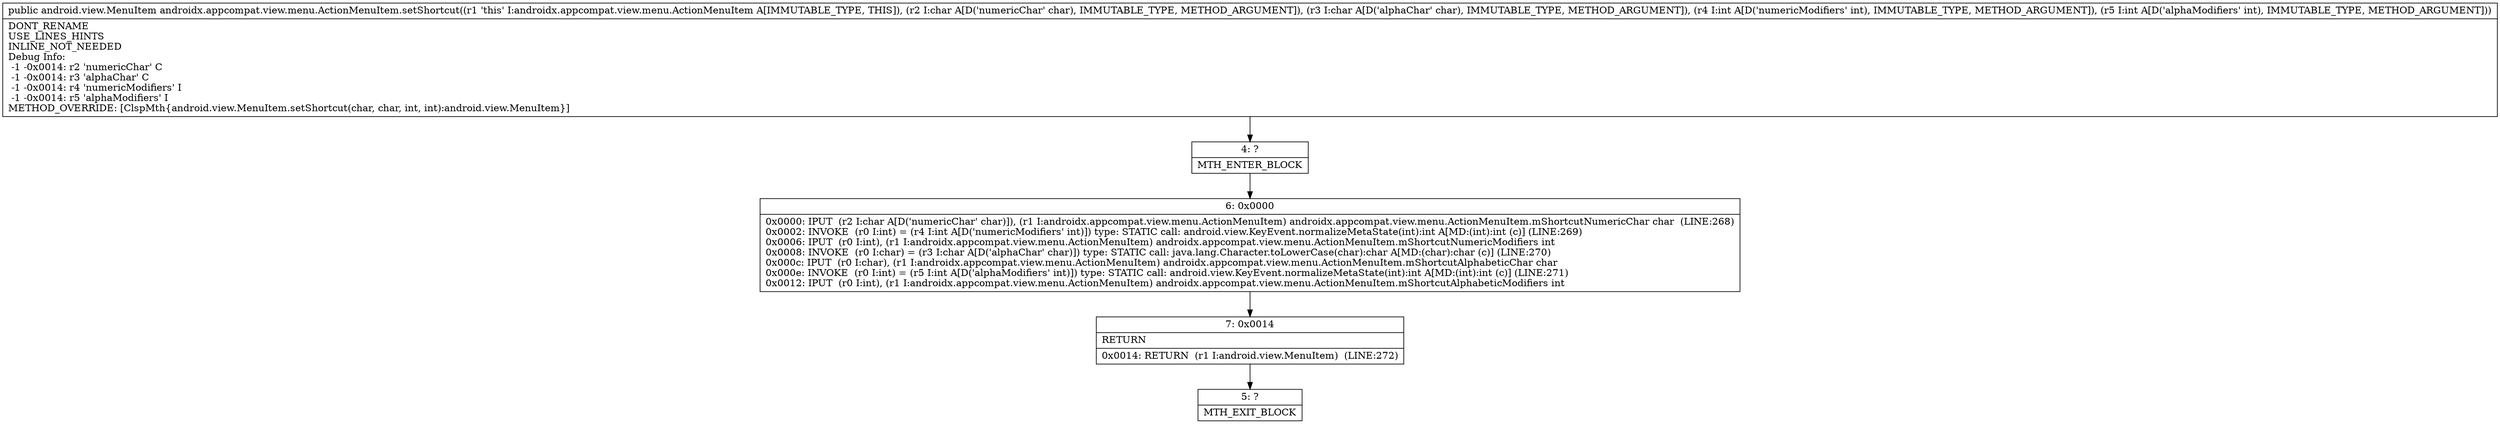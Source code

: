 digraph "CFG forandroidx.appcompat.view.menu.ActionMenuItem.setShortcut(CCII)Landroid\/view\/MenuItem;" {
Node_4 [shape=record,label="{4\:\ ?|MTH_ENTER_BLOCK\l}"];
Node_6 [shape=record,label="{6\:\ 0x0000|0x0000: IPUT  (r2 I:char A[D('numericChar' char)]), (r1 I:androidx.appcompat.view.menu.ActionMenuItem) androidx.appcompat.view.menu.ActionMenuItem.mShortcutNumericChar char  (LINE:268)\l0x0002: INVOKE  (r0 I:int) = (r4 I:int A[D('numericModifiers' int)]) type: STATIC call: android.view.KeyEvent.normalizeMetaState(int):int A[MD:(int):int (c)] (LINE:269)\l0x0006: IPUT  (r0 I:int), (r1 I:androidx.appcompat.view.menu.ActionMenuItem) androidx.appcompat.view.menu.ActionMenuItem.mShortcutNumericModifiers int \l0x0008: INVOKE  (r0 I:char) = (r3 I:char A[D('alphaChar' char)]) type: STATIC call: java.lang.Character.toLowerCase(char):char A[MD:(char):char (c)] (LINE:270)\l0x000c: IPUT  (r0 I:char), (r1 I:androidx.appcompat.view.menu.ActionMenuItem) androidx.appcompat.view.menu.ActionMenuItem.mShortcutAlphabeticChar char \l0x000e: INVOKE  (r0 I:int) = (r5 I:int A[D('alphaModifiers' int)]) type: STATIC call: android.view.KeyEvent.normalizeMetaState(int):int A[MD:(int):int (c)] (LINE:271)\l0x0012: IPUT  (r0 I:int), (r1 I:androidx.appcompat.view.menu.ActionMenuItem) androidx.appcompat.view.menu.ActionMenuItem.mShortcutAlphabeticModifiers int \l}"];
Node_7 [shape=record,label="{7\:\ 0x0014|RETURN\l|0x0014: RETURN  (r1 I:android.view.MenuItem)  (LINE:272)\l}"];
Node_5 [shape=record,label="{5\:\ ?|MTH_EXIT_BLOCK\l}"];
MethodNode[shape=record,label="{public android.view.MenuItem androidx.appcompat.view.menu.ActionMenuItem.setShortcut((r1 'this' I:androidx.appcompat.view.menu.ActionMenuItem A[IMMUTABLE_TYPE, THIS]), (r2 I:char A[D('numericChar' char), IMMUTABLE_TYPE, METHOD_ARGUMENT]), (r3 I:char A[D('alphaChar' char), IMMUTABLE_TYPE, METHOD_ARGUMENT]), (r4 I:int A[D('numericModifiers' int), IMMUTABLE_TYPE, METHOD_ARGUMENT]), (r5 I:int A[D('alphaModifiers' int), IMMUTABLE_TYPE, METHOD_ARGUMENT]))  | DONT_RENAME\lUSE_LINES_HINTS\lINLINE_NOT_NEEDED\lDebug Info:\l  \-1 \-0x0014: r2 'numericChar' C\l  \-1 \-0x0014: r3 'alphaChar' C\l  \-1 \-0x0014: r4 'numericModifiers' I\l  \-1 \-0x0014: r5 'alphaModifiers' I\lMETHOD_OVERRIDE: [ClspMth\{android.view.MenuItem.setShortcut(char, char, int, int):android.view.MenuItem\}]\l}"];
MethodNode -> Node_4;Node_4 -> Node_6;
Node_6 -> Node_7;
Node_7 -> Node_5;
}

